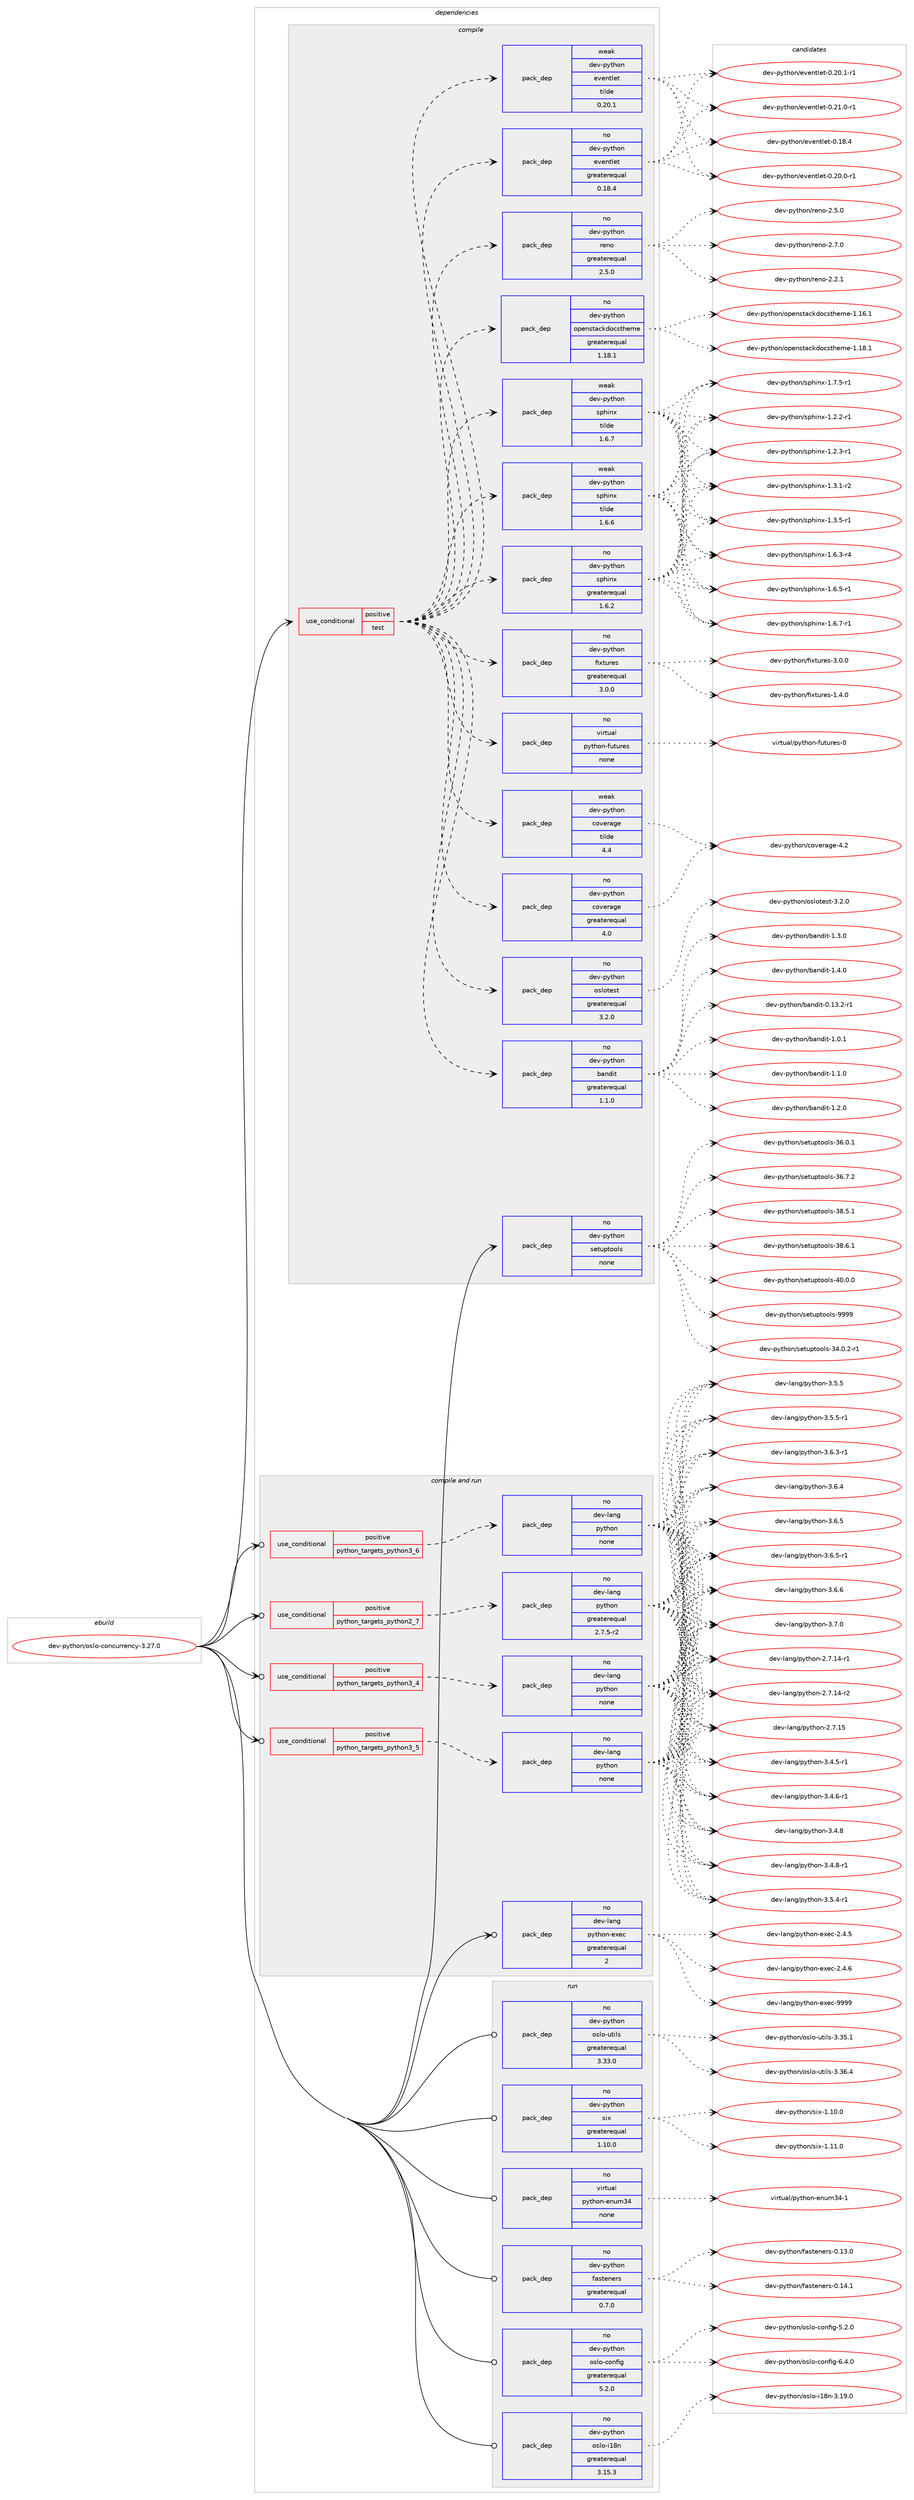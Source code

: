 digraph prolog {

# *************
# Graph options
# *************

newrank=true;
concentrate=true;
compound=true;
graph [rankdir=LR,fontname=Helvetica,fontsize=10,ranksep=1.5];#, ranksep=2.5, nodesep=0.2];
edge  [arrowhead=vee];
node  [fontname=Helvetica,fontsize=10];

# **********
# The ebuild
# **********

subgraph cluster_leftcol {
color=gray;
rank=same;
label=<<i>ebuild</i>>;
id [label="dev-python/oslo-concurrency-3.27.0", color=red, width=4, href="../dev-python/oslo-concurrency-3.27.0.svg"];
}

# ****************
# The dependencies
# ****************

subgraph cluster_midcol {
color=gray;
label=<<i>dependencies</i>>;
subgraph cluster_compile {
fillcolor="#eeeeee";
style=filled;
label=<<i>compile</i>>;
subgraph cond1796 {
dependency6238 [label=<<TABLE BORDER="0" CELLBORDER="1" CELLSPACING="0" CELLPADDING="4"><TR><TD ROWSPAN="3" CELLPADDING="10">use_conditional</TD></TR><TR><TD>positive</TD></TR><TR><TD>test</TD></TR></TABLE>>, shape=none, color=red];
subgraph pack4311 {
dependency6239 [label=<<TABLE BORDER="0" CELLBORDER="1" CELLSPACING="0" CELLPADDING="4" WIDTH="220"><TR><TD ROWSPAN="6" CELLPADDING="30">pack_dep</TD></TR><TR><TD WIDTH="110">no</TD></TR><TR><TD>dev-python</TD></TR><TR><TD>oslotest</TD></TR><TR><TD>greaterequal</TD></TR><TR><TD>3.2.0</TD></TR></TABLE>>, shape=none, color=blue];
}
dependency6238:e -> dependency6239:w [weight=20,style="dashed",arrowhead="vee"];
subgraph pack4312 {
dependency6240 [label=<<TABLE BORDER="0" CELLBORDER="1" CELLSPACING="0" CELLPADDING="4" WIDTH="220"><TR><TD ROWSPAN="6" CELLPADDING="30">pack_dep</TD></TR><TR><TD WIDTH="110">no</TD></TR><TR><TD>dev-python</TD></TR><TR><TD>coverage</TD></TR><TR><TD>greaterequal</TD></TR><TR><TD>4.0</TD></TR></TABLE>>, shape=none, color=blue];
}
dependency6238:e -> dependency6240:w [weight=20,style="dashed",arrowhead="vee"];
subgraph pack4313 {
dependency6241 [label=<<TABLE BORDER="0" CELLBORDER="1" CELLSPACING="0" CELLPADDING="4" WIDTH="220"><TR><TD ROWSPAN="6" CELLPADDING="30">pack_dep</TD></TR><TR><TD WIDTH="110">weak</TD></TR><TR><TD>dev-python</TD></TR><TR><TD>coverage</TD></TR><TR><TD>tilde</TD></TR><TR><TD>4.4</TD></TR></TABLE>>, shape=none, color=blue];
}
dependency6238:e -> dependency6241:w [weight=20,style="dashed",arrowhead="vee"];
subgraph pack4314 {
dependency6242 [label=<<TABLE BORDER="0" CELLBORDER="1" CELLSPACING="0" CELLPADDING="4" WIDTH="220"><TR><TD ROWSPAN="6" CELLPADDING="30">pack_dep</TD></TR><TR><TD WIDTH="110">no</TD></TR><TR><TD>virtual</TD></TR><TR><TD>python-futures</TD></TR><TR><TD>none</TD></TR><TR><TD></TD></TR></TABLE>>, shape=none, color=blue];
}
dependency6238:e -> dependency6242:w [weight=20,style="dashed",arrowhead="vee"];
subgraph pack4315 {
dependency6243 [label=<<TABLE BORDER="0" CELLBORDER="1" CELLSPACING="0" CELLPADDING="4" WIDTH="220"><TR><TD ROWSPAN="6" CELLPADDING="30">pack_dep</TD></TR><TR><TD WIDTH="110">no</TD></TR><TR><TD>dev-python</TD></TR><TR><TD>fixtures</TD></TR><TR><TD>greaterequal</TD></TR><TR><TD>3.0.0</TD></TR></TABLE>>, shape=none, color=blue];
}
dependency6238:e -> dependency6243:w [weight=20,style="dashed",arrowhead="vee"];
subgraph pack4316 {
dependency6244 [label=<<TABLE BORDER="0" CELLBORDER="1" CELLSPACING="0" CELLPADDING="4" WIDTH="220"><TR><TD ROWSPAN="6" CELLPADDING="30">pack_dep</TD></TR><TR><TD WIDTH="110">no</TD></TR><TR><TD>dev-python</TD></TR><TR><TD>sphinx</TD></TR><TR><TD>greaterequal</TD></TR><TR><TD>1.6.2</TD></TR></TABLE>>, shape=none, color=blue];
}
dependency6238:e -> dependency6244:w [weight=20,style="dashed",arrowhead="vee"];
subgraph pack4317 {
dependency6245 [label=<<TABLE BORDER="0" CELLBORDER="1" CELLSPACING="0" CELLPADDING="4" WIDTH="220"><TR><TD ROWSPAN="6" CELLPADDING="30">pack_dep</TD></TR><TR><TD WIDTH="110">weak</TD></TR><TR><TD>dev-python</TD></TR><TR><TD>sphinx</TD></TR><TR><TD>tilde</TD></TR><TR><TD>1.6.6</TD></TR></TABLE>>, shape=none, color=blue];
}
dependency6238:e -> dependency6245:w [weight=20,style="dashed",arrowhead="vee"];
subgraph pack4318 {
dependency6246 [label=<<TABLE BORDER="0" CELLBORDER="1" CELLSPACING="0" CELLPADDING="4" WIDTH="220"><TR><TD ROWSPAN="6" CELLPADDING="30">pack_dep</TD></TR><TR><TD WIDTH="110">weak</TD></TR><TR><TD>dev-python</TD></TR><TR><TD>sphinx</TD></TR><TR><TD>tilde</TD></TR><TR><TD>1.6.7</TD></TR></TABLE>>, shape=none, color=blue];
}
dependency6238:e -> dependency6246:w [weight=20,style="dashed",arrowhead="vee"];
subgraph pack4319 {
dependency6247 [label=<<TABLE BORDER="0" CELLBORDER="1" CELLSPACING="0" CELLPADDING="4" WIDTH="220"><TR><TD ROWSPAN="6" CELLPADDING="30">pack_dep</TD></TR><TR><TD WIDTH="110">no</TD></TR><TR><TD>dev-python</TD></TR><TR><TD>openstackdocstheme</TD></TR><TR><TD>greaterequal</TD></TR><TR><TD>1.18.1</TD></TR></TABLE>>, shape=none, color=blue];
}
dependency6238:e -> dependency6247:w [weight=20,style="dashed",arrowhead="vee"];
subgraph pack4320 {
dependency6248 [label=<<TABLE BORDER="0" CELLBORDER="1" CELLSPACING="0" CELLPADDING="4" WIDTH="220"><TR><TD ROWSPAN="6" CELLPADDING="30">pack_dep</TD></TR><TR><TD WIDTH="110">no</TD></TR><TR><TD>dev-python</TD></TR><TR><TD>reno</TD></TR><TR><TD>greaterequal</TD></TR><TR><TD>2.5.0</TD></TR></TABLE>>, shape=none, color=blue];
}
dependency6238:e -> dependency6248:w [weight=20,style="dashed",arrowhead="vee"];
subgraph pack4321 {
dependency6249 [label=<<TABLE BORDER="0" CELLBORDER="1" CELLSPACING="0" CELLPADDING="4" WIDTH="220"><TR><TD ROWSPAN="6" CELLPADDING="30">pack_dep</TD></TR><TR><TD WIDTH="110">no</TD></TR><TR><TD>dev-python</TD></TR><TR><TD>eventlet</TD></TR><TR><TD>greaterequal</TD></TR><TR><TD>0.18.4</TD></TR></TABLE>>, shape=none, color=blue];
}
dependency6238:e -> dependency6249:w [weight=20,style="dashed",arrowhead="vee"];
subgraph pack4322 {
dependency6250 [label=<<TABLE BORDER="0" CELLBORDER="1" CELLSPACING="0" CELLPADDING="4" WIDTH="220"><TR><TD ROWSPAN="6" CELLPADDING="30">pack_dep</TD></TR><TR><TD WIDTH="110">weak</TD></TR><TR><TD>dev-python</TD></TR><TR><TD>eventlet</TD></TR><TR><TD>tilde</TD></TR><TR><TD>0.20.1</TD></TR></TABLE>>, shape=none, color=blue];
}
dependency6238:e -> dependency6250:w [weight=20,style="dashed",arrowhead="vee"];
subgraph pack4323 {
dependency6251 [label=<<TABLE BORDER="0" CELLBORDER="1" CELLSPACING="0" CELLPADDING="4" WIDTH="220"><TR><TD ROWSPAN="6" CELLPADDING="30">pack_dep</TD></TR><TR><TD WIDTH="110">no</TD></TR><TR><TD>dev-python</TD></TR><TR><TD>bandit</TD></TR><TR><TD>greaterequal</TD></TR><TR><TD>1.1.0</TD></TR></TABLE>>, shape=none, color=blue];
}
dependency6238:e -> dependency6251:w [weight=20,style="dashed",arrowhead="vee"];
}
id:e -> dependency6238:w [weight=20,style="solid",arrowhead="vee"];
subgraph pack4324 {
dependency6252 [label=<<TABLE BORDER="0" CELLBORDER="1" CELLSPACING="0" CELLPADDING="4" WIDTH="220"><TR><TD ROWSPAN="6" CELLPADDING="30">pack_dep</TD></TR><TR><TD WIDTH="110">no</TD></TR><TR><TD>dev-python</TD></TR><TR><TD>setuptools</TD></TR><TR><TD>none</TD></TR><TR><TD></TD></TR></TABLE>>, shape=none, color=blue];
}
id:e -> dependency6252:w [weight=20,style="solid",arrowhead="vee"];
}
subgraph cluster_compileandrun {
fillcolor="#eeeeee";
style=filled;
label=<<i>compile and run</i>>;
subgraph cond1797 {
dependency6253 [label=<<TABLE BORDER="0" CELLBORDER="1" CELLSPACING="0" CELLPADDING="4"><TR><TD ROWSPAN="3" CELLPADDING="10">use_conditional</TD></TR><TR><TD>positive</TD></TR><TR><TD>python_targets_python2_7</TD></TR></TABLE>>, shape=none, color=red];
subgraph pack4325 {
dependency6254 [label=<<TABLE BORDER="0" CELLBORDER="1" CELLSPACING="0" CELLPADDING="4" WIDTH="220"><TR><TD ROWSPAN="6" CELLPADDING="30">pack_dep</TD></TR><TR><TD WIDTH="110">no</TD></TR><TR><TD>dev-lang</TD></TR><TR><TD>python</TD></TR><TR><TD>greaterequal</TD></TR><TR><TD>2.7.5-r2</TD></TR></TABLE>>, shape=none, color=blue];
}
dependency6253:e -> dependency6254:w [weight=20,style="dashed",arrowhead="vee"];
}
id:e -> dependency6253:w [weight=20,style="solid",arrowhead="odotvee"];
subgraph cond1798 {
dependency6255 [label=<<TABLE BORDER="0" CELLBORDER="1" CELLSPACING="0" CELLPADDING="4"><TR><TD ROWSPAN="3" CELLPADDING="10">use_conditional</TD></TR><TR><TD>positive</TD></TR><TR><TD>python_targets_python3_4</TD></TR></TABLE>>, shape=none, color=red];
subgraph pack4326 {
dependency6256 [label=<<TABLE BORDER="0" CELLBORDER="1" CELLSPACING="0" CELLPADDING="4" WIDTH="220"><TR><TD ROWSPAN="6" CELLPADDING="30">pack_dep</TD></TR><TR><TD WIDTH="110">no</TD></TR><TR><TD>dev-lang</TD></TR><TR><TD>python</TD></TR><TR><TD>none</TD></TR><TR><TD></TD></TR></TABLE>>, shape=none, color=blue];
}
dependency6255:e -> dependency6256:w [weight=20,style="dashed",arrowhead="vee"];
}
id:e -> dependency6255:w [weight=20,style="solid",arrowhead="odotvee"];
subgraph cond1799 {
dependency6257 [label=<<TABLE BORDER="0" CELLBORDER="1" CELLSPACING="0" CELLPADDING="4"><TR><TD ROWSPAN="3" CELLPADDING="10">use_conditional</TD></TR><TR><TD>positive</TD></TR><TR><TD>python_targets_python3_5</TD></TR></TABLE>>, shape=none, color=red];
subgraph pack4327 {
dependency6258 [label=<<TABLE BORDER="0" CELLBORDER="1" CELLSPACING="0" CELLPADDING="4" WIDTH="220"><TR><TD ROWSPAN="6" CELLPADDING="30">pack_dep</TD></TR><TR><TD WIDTH="110">no</TD></TR><TR><TD>dev-lang</TD></TR><TR><TD>python</TD></TR><TR><TD>none</TD></TR><TR><TD></TD></TR></TABLE>>, shape=none, color=blue];
}
dependency6257:e -> dependency6258:w [weight=20,style="dashed",arrowhead="vee"];
}
id:e -> dependency6257:w [weight=20,style="solid",arrowhead="odotvee"];
subgraph cond1800 {
dependency6259 [label=<<TABLE BORDER="0" CELLBORDER="1" CELLSPACING="0" CELLPADDING="4"><TR><TD ROWSPAN="3" CELLPADDING="10">use_conditional</TD></TR><TR><TD>positive</TD></TR><TR><TD>python_targets_python3_6</TD></TR></TABLE>>, shape=none, color=red];
subgraph pack4328 {
dependency6260 [label=<<TABLE BORDER="0" CELLBORDER="1" CELLSPACING="0" CELLPADDING="4" WIDTH="220"><TR><TD ROWSPAN="6" CELLPADDING="30">pack_dep</TD></TR><TR><TD WIDTH="110">no</TD></TR><TR><TD>dev-lang</TD></TR><TR><TD>python</TD></TR><TR><TD>none</TD></TR><TR><TD></TD></TR></TABLE>>, shape=none, color=blue];
}
dependency6259:e -> dependency6260:w [weight=20,style="dashed",arrowhead="vee"];
}
id:e -> dependency6259:w [weight=20,style="solid",arrowhead="odotvee"];
subgraph pack4329 {
dependency6261 [label=<<TABLE BORDER="0" CELLBORDER="1" CELLSPACING="0" CELLPADDING="4" WIDTH="220"><TR><TD ROWSPAN="6" CELLPADDING="30">pack_dep</TD></TR><TR><TD WIDTH="110">no</TD></TR><TR><TD>dev-lang</TD></TR><TR><TD>python-exec</TD></TR><TR><TD>greaterequal</TD></TR><TR><TD>2</TD></TR></TABLE>>, shape=none, color=blue];
}
id:e -> dependency6261:w [weight=20,style="solid",arrowhead="odotvee"];
}
subgraph cluster_run {
fillcolor="#eeeeee";
style=filled;
label=<<i>run</i>>;
subgraph pack4330 {
dependency6262 [label=<<TABLE BORDER="0" CELLBORDER="1" CELLSPACING="0" CELLPADDING="4" WIDTH="220"><TR><TD ROWSPAN="6" CELLPADDING="30">pack_dep</TD></TR><TR><TD WIDTH="110">no</TD></TR><TR><TD>dev-python</TD></TR><TR><TD>fasteners</TD></TR><TR><TD>greaterequal</TD></TR><TR><TD>0.7.0</TD></TR></TABLE>>, shape=none, color=blue];
}
id:e -> dependency6262:w [weight=20,style="solid",arrowhead="odot"];
subgraph pack4331 {
dependency6263 [label=<<TABLE BORDER="0" CELLBORDER="1" CELLSPACING="0" CELLPADDING="4" WIDTH="220"><TR><TD ROWSPAN="6" CELLPADDING="30">pack_dep</TD></TR><TR><TD WIDTH="110">no</TD></TR><TR><TD>dev-python</TD></TR><TR><TD>oslo-config</TD></TR><TR><TD>greaterequal</TD></TR><TR><TD>5.2.0</TD></TR></TABLE>>, shape=none, color=blue];
}
id:e -> dependency6263:w [weight=20,style="solid",arrowhead="odot"];
subgraph pack4332 {
dependency6264 [label=<<TABLE BORDER="0" CELLBORDER="1" CELLSPACING="0" CELLPADDING="4" WIDTH="220"><TR><TD ROWSPAN="6" CELLPADDING="30">pack_dep</TD></TR><TR><TD WIDTH="110">no</TD></TR><TR><TD>dev-python</TD></TR><TR><TD>oslo-i18n</TD></TR><TR><TD>greaterequal</TD></TR><TR><TD>3.15.3</TD></TR></TABLE>>, shape=none, color=blue];
}
id:e -> dependency6264:w [weight=20,style="solid",arrowhead="odot"];
subgraph pack4333 {
dependency6265 [label=<<TABLE BORDER="0" CELLBORDER="1" CELLSPACING="0" CELLPADDING="4" WIDTH="220"><TR><TD ROWSPAN="6" CELLPADDING="30">pack_dep</TD></TR><TR><TD WIDTH="110">no</TD></TR><TR><TD>dev-python</TD></TR><TR><TD>oslo-utils</TD></TR><TR><TD>greaterequal</TD></TR><TR><TD>3.33.0</TD></TR></TABLE>>, shape=none, color=blue];
}
id:e -> dependency6265:w [weight=20,style="solid",arrowhead="odot"];
subgraph pack4334 {
dependency6266 [label=<<TABLE BORDER="0" CELLBORDER="1" CELLSPACING="0" CELLPADDING="4" WIDTH="220"><TR><TD ROWSPAN="6" CELLPADDING="30">pack_dep</TD></TR><TR><TD WIDTH="110">no</TD></TR><TR><TD>dev-python</TD></TR><TR><TD>six</TD></TR><TR><TD>greaterequal</TD></TR><TR><TD>1.10.0</TD></TR></TABLE>>, shape=none, color=blue];
}
id:e -> dependency6266:w [weight=20,style="solid",arrowhead="odot"];
subgraph pack4335 {
dependency6267 [label=<<TABLE BORDER="0" CELLBORDER="1" CELLSPACING="0" CELLPADDING="4" WIDTH="220"><TR><TD ROWSPAN="6" CELLPADDING="30">pack_dep</TD></TR><TR><TD WIDTH="110">no</TD></TR><TR><TD>virtual</TD></TR><TR><TD>python-enum34</TD></TR><TR><TD>none</TD></TR><TR><TD></TD></TR></TABLE>>, shape=none, color=blue];
}
id:e -> dependency6267:w [weight=20,style="solid",arrowhead="odot"];
}
}

# **************
# The candidates
# **************

subgraph cluster_choices {
rank=same;
color=gray;
label=<<i>candidates</i>>;

subgraph choice4311 {
color=black;
nodesep=1;
choice1001011184511212111610411111047111115108111116101115116455146504648 [label="dev-python/oslotest-3.2.0", color=red, width=4,href="../dev-python/oslotest-3.2.0.svg"];
dependency6239:e -> choice1001011184511212111610411111047111115108111116101115116455146504648:w [style=dotted,weight="100"];
}
subgraph choice4312 {
color=black;
nodesep=1;
choice1001011184511212111610411111047991111181011149710310145524650 [label="dev-python/coverage-4.2", color=red, width=4,href="../dev-python/coverage-4.2.svg"];
dependency6240:e -> choice1001011184511212111610411111047991111181011149710310145524650:w [style=dotted,weight="100"];
}
subgraph choice4313 {
color=black;
nodesep=1;
choice1001011184511212111610411111047991111181011149710310145524650 [label="dev-python/coverage-4.2", color=red, width=4,href="../dev-python/coverage-4.2.svg"];
dependency6241:e -> choice1001011184511212111610411111047991111181011149710310145524650:w [style=dotted,weight="100"];
}
subgraph choice4314 {
color=black;
nodesep=1;
choice1181051141161179710847112121116104111110451021171161171141011154548 [label="virtual/python-futures-0", color=red, width=4,href="../virtual/python-futures-0.svg"];
dependency6242:e -> choice1181051141161179710847112121116104111110451021171161171141011154548:w [style=dotted,weight="100"];
}
subgraph choice4315 {
color=black;
nodesep=1;
choice1001011184511212111610411111047102105120116117114101115454946524648 [label="dev-python/fixtures-1.4.0", color=red, width=4,href="../dev-python/fixtures-1.4.0.svg"];
choice1001011184511212111610411111047102105120116117114101115455146484648 [label="dev-python/fixtures-3.0.0", color=red, width=4,href="../dev-python/fixtures-3.0.0.svg"];
dependency6243:e -> choice1001011184511212111610411111047102105120116117114101115454946524648:w [style=dotted,weight="100"];
dependency6243:e -> choice1001011184511212111610411111047102105120116117114101115455146484648:w [style=dotted,weight="100"];
}
subgraph choice4316 {
color=black;
nodesep=1;
choice10010111845112121116104111110471151121041051101204549465046504511449 [label="dev-python/sphinx-1.2.2-r1", color=red, width=4,href="../dev-python/sphinx-1.2.2-r1.svg"];
choice10010111845112121116104111110471151121041051101204549465046514511449 [label="dev-python/sphinx-1.2.3-r1", color=red, width=4,href="../dev-python/sphinx-1.2.3-r1.svg"];
choice10010111845112121116104111110471151121041051101204549465146494511450 [label="dev-python/sphinx-1.3.1-r2", color=red, width=4,href="../dev-python/sphinx-1.3.1-r2.svg"];
choice10010111845112121116104111110471151121041051101204549465146534511449 [label="dev-python/sphinx-1.3.5-r1", color=red, width=4,href="../dev-python/sphinx-1.3.5-r1.svg"];
choice10010111845112121116104111110471151121041051101204549465446514511452 [label="dev-python/sphinx-1.6.3-r4", color=red, width=4,href="../dev-python/sphinx-1.6.3-r4.svg"];
choice10010111845112121116104111110471151121041051101204549465446534511449 [label="dev-python/sphinx-1.6.5-r1", color=red, width=4,href="../dev-python/sphinx-1.6.5-r1.svg"];
choice10010111845112121116104111110471151121041051101204549465446554511449 [label="dev-python/sphinx-1.6.7-r1", color=red, width=4,href="../dev-python/sphinx-1.6.7-r1.svg"];
choice10010111845112121116104111110471151121041051101204549465546534511449 [label="dev-python/sphinx-1.7.5-r1", color=red, width=4,href="../dev-python/sphinx-1.7.5-r1.svg"];
dependency6244:e -> choice10010111845112121116104111110471151121041051101204549465046504511449:w [style=dotted,weight="100"];
dependency6244:e -> choice10010111845112121116104111110471151121041051101204549465046514511449:w [style=dotted,weight="100"];
dependency6244:e -> choice10010111845112121116104111110471151121041051101204549465146494511450:w [style=dotted,weight="100"];
dependency6244:e -> choice10010111845112121116104111110471151121041051101204549465146534511449:w [style=dotted,weight="100"];
dependency6244:e -> choice10010111845112121116104111110471151121041051101204549465446514511452:w [style=dotted,weight="100"];
dependency6244:e -> choice10010111845112121116104111110471151121041051101204549465446534511449:w [style=dotted,weight="100"];
dependency6244:e -> choice10010111845112121116104111110471151121041051101204549465446554511449:w [style=dotted,weight="100"];
dependency6244:e -> choice10010111845112121116104111110471151121041051101204549465546534511449:w [style=dotted,weight="100"];
}
subgraph choice4317 {
color=black;
nodesep=1;
choice10010111845112121116104111110471151121041051101204549465046504511449 [label="dev-python/sphinx-1.2.2-r1", color=red, width=4,href="../dev-python/sphinx-1.2.2-r1.svg"];
choice10010111845112121116104111110471151121041051101204549465046514511449 [label="dev-python/sphinx-1.2.3-r1", color=red, width=4,href="../dev-python/sphinx-1.2.3-r1.svg"];
choice10010111845112121116104111110471151121041051101204549465146494511450 [label="dev-python/sphinx-1.3.1-r2", color=red, width=4,href="../dev-python/sphinx-1.3.1-r2.svg"];
choice10010111845112121116104111110471151121041051101204549465146534511449 [label="dev-python/sphinx-1.3.5-r1", color=red, width=4,href="../dev-python/sphinx-1.3.5-r1.svg"];
choice10010111845112121116104111110471151121041051101204549465446514511452 [label="dev-python/sphinx-1.6.3-r4", color=red, width=4,href="../dev-python/sphinx-1.6.3-r4.svg"];
choice10010111845112121116104111110471151121041051101204549465446534511449 [label="dev-python/sphinx-1.6.5-r1", color=red, width=4,href="../dev-python/sphinx-1.6.5-r1.svg"];
choice10010111845112121116104111110471151121041051101204549465446554511449 [label="dev-python/sphinx-1.6.7-r1", color=red, width=4,href="../dev-python/sphinx-1.6.7-r1.svg"];
choice10010111845112121116104111110471151121041051101204549465546534511449 [label="dev-python/sphinx-1.7.5-r1", color=red, width=4,href="../dev-python/sphinx-1.7.5-r1.svg"];
dependency6245:e -> choice10010111845112121116104111110471151121041051101204549465046504511449:w [style=dotted,weight="100"];
dependency6245:e -> choice10010111845112121116104111110471151121041051101204549465046514511449:w [style=dotted,weight="100"];
dependency6245:e -> choice10010111845112121116104111110471151121041051101204549465146494511450:w [style=dotted,weight="100"];
dependency6245:e -> choice10010111845112121116104111110471151121041051101204549465146534511449:w [style=dotted,weight="100"];
dependency6245:e -> choice10010111845112121116104111110471151121041051101204549465446514511452:w [style=dotted,weight="100"];
dependency6245:e -> choice10010111845112121116104111110471151121041051101204549465446534511449:w [style=dotted,weight="100"];
dependency6245:e -> choice10010111845112121116104111110471151121041051101204549465446554511449:w [style=dotted,weight="100"];
dependency6245:e -> choice10010111845112121116104111110471151121041051101204549465546534511449:w [style=dotted,weight="100"];
}
subgraph choice4318 {
color=black;
nodesep=1;
choice10010111845112121116104111110471151121041051101204549465046504511449 [label="dev-python/sphinx-1.2.2-r1", color=red, width=4,href="../dev-python/sphinx-1.2.2-r1.svg"];
choice10010111845112121116104111110471151121041051101204549465046514511449 [label="dev-python/sphinx-1.2.3-r1", color=red, width=4,href="../dev-python/sphinx-1.2.3-r1.svg"];
choice10010111845112121116104111110471151121041051101204549465146494511450 [label="dev-python/sphinx-1.3.1-r2", color=red, width=4,href="../dev-python/sphinx-1.3.1-r2.svg"];
choice10010111845112121116104111110471151121041051101204549465146534511449 [label="dev-python/sphinx-1.3.5-r1", color=red, width=4,href="../dev-python/sphinx-1.3.5-r1.svg"];
choice10010111845112121116104111110471151121041051101204549465446514511452 [label="dev-python/sphinx-1.6.3-r4", color=red, width=4,href="../dev-python/sphinx-1.6.3-r4.svg"];
choice10010111845112121116104111110471151121041051101204549465446534511449 [label="dev-python/sphinx-1.6.5-r1", color=red, width=4,href="../dev-python/sphinx-1.6.5-r1.svg"];
choice10010111845112121116104111110471151121041051101204549465446554511449 [label="dev-python/sphinx-1.6.7-r1", color=red, width=4,href="../dev-python/sphinx-1.6.7-r1.svg"];
choice10010111845112121116104111110471151121041051101204549465546534511449 [label="dev-python/sphinx-1.7.5-r1", color=red, width=4,href="../dev-python/sphinx-1.7.5-r1.svg"];
dependency6246:e -> choice10010111845112121116104111110471151121041051101204549465046504511449:w [style=dotted,weight="100"];
dependency6246:e -> choice10010111845112121116104111110471151121041051101204549465046514511449:w [style=dotted,weight="100"];
dependency6246:e -> choice10010111845112121116104111110471151121041051101204549465146494511450:w [style=dotted,weight="100"];
dependency6246:e -> choice10010111845112121116104111110471151121041051101204549465146534511449:w [style=dotted,weight="100"];
dependency6246:e -> choice10010111845112121116104111110471151121041051101204549465446514511452:w [style=dotted,weight="100"];
dependency6246:e -> choice10010111845112121116104111110471151121041051101204549465446534511449:w [style=dotted,weight="100"];
dependency6246:e -> choice10010111845112121116104111110471151121041051101204549465446554511449:w [style=dotted,weight="100"];
dependency6246:e -> choice10010111845112121116104111110471151121041051101204549465546534511449:w [style=dotted,weight="100"];
}
subgraph choice4319 {
color=black;
nodesep=1;
choice100101118451121211161041111104711111210111011511697991071001119911511610410110910145494649544649 [label="dev-python/openstackdocstheme-1.16.1", color=red, width=4,href="../dev-python/openstackdocstheme-1.16.1.svg"];
choice100101118451121211161041111104711111210111011511697991071001119911511610410110910145494649564649 [label="dev-python/openstackdocstheme-1.18.1", color=red, width=4,href="../dev-python/openstackdocstheme-1.18.1.svg"];
dependency6247:e -> choice100101118451121211161041111104711111210111011511697991071001119911511610410110910145494649544649:w [style=dotted,weight="100"];
dependency6247:e -> choice100101118451121211161041111104711111210111011511697991071001119911511610410110910145494649564649:w [style=dotted,weight="100"];
}
subgraph choice4320 {
color=black;
nodesep=1;
choice1001011184511212111610411111047114101110111455046504649 [label="dev-python/reno-2.2.1", color=red, width=4,href="../dev-python/reno-2.2.1.svg"];
choice1001011184511212111610411111047114101110111455046534648 [label="dev-python/reno-2.5.0", color=red, width=4,href="../dev-python/reno-2.5.0.svg"];
choice1001011184511212111610411111047114101110111455046554648 [label="dev-python/reno-2.7.0", color=red, width=4,href="../dev-python/reno-2.7.0.svg"];
dependency6248:e -> choice1001011184511212111610411111047114101110111455046504649:w [style=dotted,weight="100"];
dependency6248:e -> choice1001011184511212111610411111047114101110111455046534648:w [style=dotted,weight="100"];
dependency6248:e -> choice1001011184511212111610411111047114101110111455046554648:w [style=dotted,weight="100"];
}
subgraph choice4321 {
color=black;
nodesep=1;
choice100101118451121211161041111104710111810111011610810111645484649564652 [label="dev-python/eventlet-0.18.4", color=red, width=4,href="../dev-python/eventlet-0.18.4.svg"];
choice1001011184511212111610411111047101118101110116108101116454846504846484511449 [label="dev-python/eventlet-0.20.0-r1", color=red, width=4,href="../dev-python/eventlet-0.20.0-r1.svg"];
choice1001011184511212111610411111047101118101110116108101116454846504846494511449 [label="dev-python/eventlet-0.20.1-r1", color=red, width=4,href="../dev-python/eventlet-0.20.1-r1.svg"];
choice1001011184511212111610411111047101118101110116108101116454846504946484511449 [label="dev-python/eventlet-0.21.0-r1", color=red, width=4,href="../dev-python/eventlet-0.21.0-r1.svg"];
dependency6249:e -> choice100101118451121211161041111104710111810111011610810111645484649564652:w [style=dotted,weight="100"];
dependency6249:e -> choice1001011184511212111610411111047101118101110116108101116454846504846484511449:w [style=dotted,weight="100"];
dependency6249:e -> choice1001011184511212111610411111047101118101110116108101116454846504846494511449:w [style=dotted,weight="100"];
dependency6249:e -> choice1001011184511212111610411111047101118101110116108101116454846504946484511449:w [style=dotted,weight="100"];
}
subgraph choice4322 {
color=black;
nodesep=1;
choice100101118451121211161041111104710111810111011610810111645484649564652 [label="dev-python/eventlet-0.18.4", color=red, width=4,href="../dev-python/eventlet-0.18.4.svg"];
choice1001011184511212111610411111047101118101110116108101116454846504846484511449 [label="dev-python/eventlet-0.20.0-r1", color=red, width=4,href="../dev-python/eventlet-0.20.0-r1.svg"];
choice1001011184511212111610411111047101118101110116108101116454846504846494511449 [label="dev-python/eventlet-0.20.1-r1", color=red, width=4,href="../dev-python/eventlet-0.20.1-r1.svg"];
choice1001011184511212111610411111047101118101110116108101116454846504946484511449 [label="dev-python/eventlet-0.21.0-r1", color=red, width=4,href="../dev-python/eventlet-0.21.0-r1.svg"];
dependency6250:e -> choice100101118451121211161041111104710111810111011610810111645484649564652:w [style=dotted,weight="100"];
dependency6250:e -> choice1001011184511212111610411111047101118101110116108101116454846504846484511449:w [style=dotted,weight="100"];
dependency6250:e -> choice1001011184511212111610411111047101118101110116108101116454846504846494511449:w [style=dotted,weight="100"];
dependency6250:e -> choice1001011184511212111610411111047101118101110116108101116454846504946484511449:w [style=dotted,weight="100"];
}
subgraph choice4323 {
color=black;
nodesep=1;
choice10010111845112121116104111110479897110100105116454846495146504511449 [label="dev-python/bandit-0.13.2-r1", color=red, width=4,href="../dev-python/bandit-0.13.2-r1.svg"];
choice10010111845112121116104111110479897110100105116454946484649 [label="dev-python/bandit-1.0.1", color=red, width=4,href="../dev-python/bandit-1.0.1.svg"];
choice10010111845112121116104111110479897110100105116454946494648 [label="dev-python/bandit-1.1.0", color=red, width=4,href="../dev-python/bandit-1.1.0.svg"];
choice10010111845112121116104111110479897110100105116454946504648 [label="dev-python/bandit-1.2.0", color=red, width=4,href="../dev-python/bandit-1.2.0.svg"];
choice10010111845112121116104111110479897110100105116454946514648 [label="dev-python/bandit-1.3.0", color=red, width=4,href="../dev-python/bandit-1.3.0.svg"];
choice10010111845112121116104111110479897110100105116454946524648 [label="dev-python/bandit-1.4.0", color=red, width=4,href="../dev-python/bandit-1.4.0.svg"];
dependency6251:e -> choice10010111845112121116104111110479897110100105116454846495146504511449:w [style=dotted,weight="100"];
dependency6251:e -> choice10010111845112121116104111110479897110100105116454946484649:w [style=dotted,weight="100"];
dependency6251:e -> choice10010111845112121116104111110479897110100105116454946494648:w [style=dotted,weight="100"];
dependency6251:e -> choice10010111845112121116104111110479897110100105116454946504648:w [style=dotted,weight="100"];
dependency6251:e -> choice10010111845112121116104111110479897110100105116454946514648:w [style=dotted,weight="100"];
dependency6251:e -> choice10010111845112121116104111110479897110100105116454946524648:w [style=dotted,weight="100"];
}
subgraph choice4324 {
color=black;
nodesep=1;
choice1001011184511212111610411111047115101116117112116111111108115455152464846504511449 [label="dev-python/setuptools-34.0.2-r1", color=red, width=4,href="../dev-python/setuptools-34.0.2-r1.svg"];
choice100101118451121211161041111104711510111611711211611111110811545515446484649 [label="dev-python/setuptools-36.0.1", color=red, width=4,href="../dev-python/setuptools-36.0.1.svg"];
choice100101118451121211161041111104711510111611711211611111110811545515446554650 [label="dev-python/setuptools-36.7.2", color=red, width=4,href="../dev-python/setuptools-36.7.2.svg"];
choice100101118451121211161041111104711510111611711211611111110811545515646534649 [label="dev-python/setuptools-38.5.1", color=red, width=4,href="../dev-python/setuptools-38.5.1.svg"];
choice100101118451121211161041111104711510111611711211611111110811545515646544649 [label="dev-python/setuptools-38.6.1", color=red, width=4,href="../dev-python/setuptools-38.6.1.svg"];
choice100101118451121211161041111104711510111611711211611111110811545524846484648 [label="dev-python/setuptools-40.0.0", color=red, width=4,href="../dev-python/setuptools-40.0.0.svg"];
choice10010111845112121116104111110471151011161171121161111111081154557575757 [label="dev-python/setuptools-9999", color=red, width=4,href="../dev-python/setuptools-9999.svg"];
dependency6252:e -> choice1001011184511212111610411111047115101116117112116111111108115455152464846504511449:w [style=dotted,weight="100"];
dependency6252:e -> choice100101118451121211161041111104711510111611711211611111110811545515446484649:w [style=dotted,weight="100"];
dependency6252:e -> choice100101118451121211161041111104711510111611711211611111110811545515446554650:w [style=dotted,weight="100"];
dependency6252:e -> choice100101118451121211161041111104711510111611711211611111110811545515646534649:w [style=dotted,weight="100"];
dependency6252:e -> choice100101118451121211161041111104711510111611711211611111110811545515646544649:w [style=dotted,weight="100"];
dependency6252:e -> choice100101118451121211161041111104711510111611711211611111110811545524846484648:w [style=dotted,weight="100"];
dependency6252:e -> choice10010111845112121116104111110471151011161171121161111111081154557575757:w [style=dotted,weight="100"];
}
subgraph choice4325 {
color=black;
nodesep=1;
choice100101118451089711010347112121116104111110455046554649524511449 [label="dev-lang/python-2.7.14-r1", color=red, width=4,href="../dev-lang/python-2.7.14-r1.svg"];
choice100101118451089711010347112121116104111110455046554649524511450 [label="dev-lang/python-2.7.14-r2", color=red, width=4,href="../dev-lang/python-2.7.14-r2.svg"];
choice10010111845108971101034711212111610411111045504655464953 [label="dev-lang/python-2.7.15", color=red, width=4,href="../dev-lang/python-2.7.15.svg"];
choice1001011184510897110103471121211161041111104551465246534511449 [label="dev-lang/python-3.4.5-r1", color=red, width=4,href="../dev-lang/python-3.4.5-r1.svg"];
choice1001011184510897110103471121211161041111104551465246544511449 [label="dev-lang/python-3.4.6-r1", color=red, width=4,href="../dev-lang/python-3.4.6-r1.svg"];
choice100101118451089711010347112121116104111110455146524656 [label="dev-lang/python-3.4.8", color=red, width=4,href="../dev-lang/python-3.4.8.svg"];
choice1001011184510897110103471121211161041111104551465246564511449 [label="dev-lang/python-3.4.8-r1", color=red, width=4,href="../dev-lang/python-3.4.8-r1.svg"];
choice1001011184510897110103471121211161041111104551465346524511449 [label="dev-lang/python-3.5.4-r1", color=red, width=4,href="../dev-lang/python-3.5.4-r1.svg"];
choice100101118451089711010347112121116104111110455146534653 [label="dev-lang/python-3.5.5", color=red, width=4,href="../dev-lang/python-3.5.5.svg"];
choice1001011184510897110103471121211161041111104551465346534511449 [label="dev-lang/python-3.5.5-r1", color=red, width=4,href="../dev-lang/python-3.5.5-r1.svg"];
choice1001011184510897110103471121211161041111104551465446514511449 [label="dev-lang/python-3.6.3-r1", color=red, width=4,href="../dev-lang/python-3.6.3-r1.svg"];
choice100101118451089711010347112121116104111110455146544652 [label="dev-lang/python-3.6.4", color=red, width=4,href="../dev-lang/python-3.6.4.svg"];
choice100101118451089711010347112121116104111110455146544653 [label="dev-lang/python-3.6.5", color=red, width=4,href="../dev-lang/python-3.6.5.svg"];
choice1001011184510897110103471121211161041111104551465446534511449 [label="dev-lang/python-3.6.5-r1", color=red, width=4,href="../dev-lang/python-3.6.5-r1.svg"];
choice100101118451089711010347112121116104111110455146544654 [label="dev-lang/python-3.6.6", color=red, width=4,href="../dev-lang/python-3.6.6.svg"];
choice100101118451089711010347112121116104111110455146554648 [label="dev-lang/python-3.7.0", color=red, width=4,href="../dev-lang/python-3.7.0.svg"];
dependency6254:e -> choice100101118451089711010347112121116104111110455046554649524511449:w [style=dotted,weight="100"];
dependency6254:e -> choice100101118451089711010347112121116104111110455046554649524511450:w [style=dotted,weight="100"];
dependency6254:e -> choice10010111845108971101034711212111610411111045504655464953:w [style=dotted,weight="100"];
dependency6254:e -> choice1001011184510897110103471121211161041111104551465246534511449:w [style=dotted,weight="100"];
dependency6254:e -> choice1001011184510897110103471121211161041111104551465246544511449:w [style=dotted,weight="100"];
dependency6254:e -> choice100101118451089711010347112121116104111110455146524656:w [style=dotted,weight="100"];
dependency6254:e -> choice1001011184510897110103471121211161041111104551465246564511449:w [style=dotted,weight="100"];
dependency6254:e -> choice1001011184510897110103471121211161041111104551465346524511449:w [style=dotted,weight="100"];
dependency6254:e -> choice100101118451089711010347112121116104111110455146534653:w [style=dotted,weight="100"];
dependency6254:e -> choice1001011184510897110103471121211161041111104551465346534511449:w [style=dotted,weight="100"];
dependency6254:e -> choice1001011184510897110103471121211161041111104551465446514511449:w [style=dotted,weight="100"];
dependency6254:e -> choice100101118451089711010347112121116104111110455146544652:w [style=dotted,weight="100"];
dependency6254:e -> choice100101118451089711010347112121116104111110455146544653:w [style=dotted,weight="100"];
dependency6254:e -> choice1001011184510897110103471121211161041111104551465446534511449:w [style=dotted,weight="100"];
dependency6254:e -> choice100101118451089711010347112121116104111110455146544654:w [style=dotted,weight="100"];
dependency6254:e -> choice100101118451089711010347112121116104111110455146554648:w [style=dotted,weight="100"];
}
subgraph choice4326 {
color=black;
nodesep=1;
choice100101118451089711010347112121116104111110455046554649524511449 [label="dev-lang/python-2.7.14-r1", color=red, width=4,href="../dev-lang/python-2.7.14-r1.svg"];
choice100101118451089711010347112121116104111110455046554649524511450 [label="dev-lang/python-2.7.14-r2", color=red, width=4,href="../dev-lang/python-2.7.14-r2.svg"];
choice10010111845108971101034711212111610411111045504655464953 [label="dev-lang/python-2.7.15", color=red, width=4,href="../dev-lang/python-2.7.15.svg"];
choice1001011184510897110103471121211161041111104551465246534511449 [label="dev-lang/python-3.4.5-r1", color=red, width=4,href="../dev-lang/python-3.4.5-r1.svg"];
choice1001011184510897110103471121211161041111104551465246544511449 [label="dev-lang/python-3.4.6-r1", color=red, width=4,href="../dev-lang/python-3.4.6-r1.svg"];
choice100101118451089711010347112121116104111110455146524656 [label="dev-lang/python-3.4.8", color=red, width=4,href="../dev-lang/python-3.4.8.svg"];
choice1001011184510897110103471121211161041111104551465246564511449 [label="dev-lang/python-3.4.8-r1", color=red, width=4,href="../dev-lang/python-3.4.8-r1.svg"];
choice1001011184510897110103471121211161041111104551465346524511449 [label="dev-lang/python-3.5.4-r1", color=red, width=4,href="../dev-lang/python-3.5.4-r1.svg"];
choice100101118451089711010347112121116104111110455146534653 [label="dev-lang/python-3.5.5", color=red, width=4,href="../dev-lang/python-3.5.5.svg"];
choice1001011184510897110103471121211161041111104551465346534511449 [label="dev-lang/python-3.5.5-r1", color=red, width=4,href="../dev-lang/python-3.5.5-r1.svg"];
choice1001011184510897110103471121211161041111104551465446514511449 [label="dev-lang/python-3.6.3-r1", color=red, width=4,href="../dev-lang/python-3.6.3-r1.svg"];
choice100101118451089711010347112121116104111110455146544652 [label="dev-lang/python-3.6.4", color=red, width=4,href="../dev-lang/python-3.6.4.svg"];
choice100101118451089711010347112121116104111110455146544653 [label="dev-lang/python-3.6.5", color=red, width=4,href="../dev-lang/python-3.6.5.svg"];
choice1001011184510897110103471121211161041111104551465446534511449 [label="dev-lang/python-3.6.5-r1", color=red, width=4,href="../dev-lang/python-3.6.5-r1.svg"];
choice100101118451089711010347112121116104111110455146544654 [label="dev-lang/python-3.6.6", color=red, width=4,href="../dev-lang/python-3.6.6.svg"];
choice100101118451089711010347112121116104111110455146554648 [label="dev-lang/python-3.7.0", color=red, width=4,href="../dev-lang/python-3.7.0.svg"];
dependency6256:e -> choice100101118451089711010347112121116104111110455046554649524511449:w [style=dotted,weight="100"];
dependency6256:e -> choice100101118451089711010347112121116104111110455046554649524511450:w [style=dotted,weight="100"];
dependency6256:e -> choice10010111845108971101034711212111610411111045504655464953:w [style=dotted,weight="100"];
dependency6256:e -> choice1001011184510897110103471121211161041111104551465246534511449:w [style=dotted,weight="100"];
dependency6256:e -> choice1001011184510897110103471121211161041111104551465246544511449:w [style=dotted,weight="100"];
dependency6256:e -> choice100101118451089711010347112121116104111110455146524656:w [style=dotted,weight="100"];
dependency6256:e -> choice1001011184510897110103471121211161041111104551465246564511449:w [style=dotted,weight="100"];
dependency6256:e -> choice1001011184510897110103471121211161041111104551465346524511449:w [style=dotted,weight="100"];
dependency6256:e -> choice100101118451089711010347112121116104111110455146534653:w [style=dotted,weight="100"];
dependency6256:e -> choice1001011184510897110103471121211161041111104551465346534511449:w [style=dotted,weight="100"];
dependency6256:e -> choice1001011184510897110103471121211161041111104551465446514511449:w [style=dotted,weight="100"];
dependency6256:e -> choice100101118451089711010347112121116104111110455146544652:w [style=dotted,weight="100"];
dependency6256:e -> choice100101118451089711010347112121116104111110455146544653:w [style=dotted,weight="100"];
dependency6256:e -> choice1001011184510897110103471121211161041111104551465446534511449:w [style=dotted,weight="100"];
dependency6256:e -> choice100101118451089711010347112121116104111110455146544654:w [style=dotted,weight="100"];
dependency6256:e -> choice100101118451089711010347112121116104111110455146554648:w [style=dotted,weight="100"];
}
subgraph choice4327 {
color=black;
nodesep=1;
choice100101118451089711010347112121116104111110455046554649524511449 [label="dev-lang/python-2.7.14-r1", color=red, width=4,href="../dev-lang/python-2.7.14-r1.svg"];
choice100101118451089711010347112121116104111110455046554649524511450 [label="dev-lang/python-2.7.14-r2", color=red, width=4,href="../dev-lang/python-2.7.14-r2.svg"];
choice10010111845108971101034711212111610411111045504655464953 [label="dev-lang/python-2.7.15", color=red, width=4,href="../dev-lang/python-2.7.15.svg"];
choice1001011184510897110103471121211161041111104551465246534511449 [label="dev-lang/python-3.4.5-r1", color=red, width=4,href="../dev-lang/python-3.4.5-r1.svg"];
choice1001011184510897110103471121211161041111104551465246544511449 [label="dev-lang/python-3.4.6-r1", color=red, width=4,href="../dev-lang/python-3.4.6-r1.svg"];
choice100101118451089711010347112121116104111110455146524656 [label="dev-lang/python-3.4.8", color=red, width=4,href="../dev-lang/python-3.4.8.svg"];
choice1001011184510897110103471121211161041111104551465246564511449 [label="dev-lang/python-3.4.8-r1", color=red, width=4,href="../dev-lang/python-3.4.8-r1.svg"];
choice1001011184510897110103471121211161041111104551465346524511449 [label="dev-lang/python-3.5.4-r1", color=red, width=4,href="../dev-lang/python-3.5.4-r1.svg"];
choice100101118451089711010347112121116104111110455146534653 [label="dev-lang/python-3.5.5", color=red, width=4,href="../dev-lang/python-3.5.5.svg"];
choice1001011184510897110103471121211161041111104551465346534511449 [label="dev-lang/python-3.5.5-r1", color=red, width=4,href="../dev-lang/python-3.5.5-r1.svg"];
choice1001011184510897110103471121211161041111104551465446514511449 [label="dev-lang/python-3.6.3-r1", color=red, width=4,href="../dev-lang/python-3.6.3-r1.svg"];
choice100101118451089711010347112121116104111110455146544652 [label="dev-lang/python-3.6.4", color=red, width=4,href="../dev-lang/python-3.6.4.svg"];
choice100101118451089711010347112121116104111110455146544653 [label="dev-lang/python-3.6.5", color=red, width=4,href="../dev-lang/python-3.6.5.svg"];
choice1001011184510897110103471121211161041111104551465446534511449 [label="dev-lang/python-3.6.5-r1", color=red, width=4,href="../dev-lang/python-3.6.5-r1.svg"];
choice100101118451089711010347112121116104111110455146544654 [label="dev-lang/python-3.6.6", color=red, width=4,href="../dev-lang/python-3.6.6.svg"];
choice100101118451089711010347112121116104111110455146554648 [label="dev-lang/python-3.7.0", color=red, width=4,href="../dev-lang/python-3.7.0.svg"];
dependency6258:e -> choice100101118451089711010347112121116104111110455046554649524511449:w [style=dotted,weight="100"];
dependency6258:e -> choice100101118451089711010347112121116104111110455046554649524511450:w [style=dotted,weight="100"];
dependency6258:e -> choice10010111845108971101034711212111610411111045504655464953:w [style=dotted,weight="100"];
dependency6258:e -> choice1001011184510897110103471121211161041111104551465246534511449:w [style=dotted,weight="100"];
dependency6258:e -> choice1001011184510897110103471121211161041111104551465246544511449:w [style=dotted,weight="100"];
dependency6258:e -> choice100101118451089711010347112121116104111110455146524656:w [style=dotted,weight="100"];
dependency6258:e -> choice1001011184510897110103471121211161041111104551465246564511449:w [style=dotted,weight="100"];
dependency6258:e -> choice1001011184510897110103471121211161041111104551465346524511449:w [style=dotted,weight="100"];
dependency6258:e -> choice100101118451089711010347112121116104111110455146534653:w [style=dotted,weight="100"];
dependency6258:e -> choice1001011184510897110103471121211161041111104551465346534511449:w [style=dotted,weight="100"];
dependency6258:e -> choice1001011184510897110103471121211161041111104551465446514511449:w [style=dotted,weight="100"];
dependency6258:e -> choice100101118451089711010347112121116104111110455146544652:w [style=dotted,weight="100"];
dependency6258:e -> choice100101118451089711010347112121116104111110455146544653:w [style=dotted,weight="100"];
dependency6258:e -> choice1001011184510897110103471121211161041111104551465446534511449:w [style=dotted,weight="100"];
dependency6258:e -> choice100101118451089711010347112121116104111110455146544654:w [style=dotted,weight="100"];
dependency6258:e -> choice100101118451089711010347112121116104111110455146554648:w [style=dotted,weight="100"];
}
subgraph choice4328 {
color=black;
nodesep=1;
choice100101118451089711010347112121116104111110455046554649524511449 [label="dev-lang/python-2.7.14-r1", color=red, width=4,href="../dev-lang/python-2.7.14-r1.svg"];
choice100101118451089711010347112121116104111110455046554649524511450 [label="dev-lang/python-2.7.14-r2", color=red, width=4,href="../dev-lang/python-2.7.14-r2.svg"];
choice10010111845108971101034711212111610411111045504655464953 [label="dev-lang/python-2.7.15", color=red, width=4,href="../dev-lang/python-2.7.15.svg"];
choice1001011184510897110103471121211161041111104551465246534511449 [label="dev-lang/python-3.4.5-r1", color=red, width=4,href="../dev-lang/python-3.4.5-r1.svg"];
choice1001011184510897110103471121211161041111104551465246544511449 [label="dev-lang/python-3.4.6-r1", color=red, width=4,href="../dev-lang/python-3.4.6-r1.svg"];
choice100101118451089711010347112121116104111110455146524656 [label="dev-lang/python-3.4.8", color=red, width=4,href="../dev-lang/python-3.4.8.svg"];
choice1001011184510897110103471121211161041111104551465246564511449 [label="dev-lang/python-3.4.8-r1", color=red, width=4,href="../dev-lang/python-3.4.8-r1.svg"];
choice1001011184510897110103471121211161041111104551465346524511449 [label="dev-lang/python-3.5.4-r1", color=red, width=4,href="../dev-lang/python-3.5.4-r1.svg"];
choice100101118451089711010347112121116104111110455146534653 [label="dev-lang/python-3.5.5", color=red, width=4,href="../dev-lang/python-3.5.5.svg"];
choice1001011184510897110103471121211161041111104551465346534511449 [label="dev-lang/python-3.5.5-r1", color=red, width=4,href="../dev-lang/python-3.5.5-r1.svg"];
choice1001011184510897110103471121211161041111104551465446514511449 [label="dev-lang/python-3.6.3-r1", color=red, width=4,href="../dev-lang/python-3.6.3-r1.svg"];
choice100101118451089711010347112121116104111110455146544652 [label="dev-lang/python-3.6.4", color=red, width=4,href="../dev-lang/python-3.6.4.svg"];
choice100101118451089711010347112121116104111110455146544653 [label="dev-lang/python-3.6.5", color=red, width=4,href="../dev-lang/python-3.6.5.svg"];
choice1001011184510897110103471121211161041111104551465446534511449 [label="dev-lang/python-3.6.5-r1", color=red, width=4,href="../dev-lang/python-3.6.5-r1.svg"];
choice100101118451089711010347112121116104111110455146544654 [label="dev-lang/python-3.6.6", color=red, width=4,href="../dev-lang/python-3.6.6.svg"];
choice100101118451089711010347112121116104111110455146554648 [label="dev-lang/python-3.7.0", color=red, width=4,href="../dev-lang/python-3.7.0.svg"];
dependency6260:e -> choice100101118451089711010347112121116104111110455046554649524511449:w [style=dotted,weight="100"];
dependency6260:e -> choice100101118451089711010347112121116104111110455046554649524511450:w [style=dotted,weight="100"];
dependency6260:e -> choice10010111845108971101034711212111610411111045504655464953:w [style=dotted,weight="100"];
dependency6260:e -> choice1001011184510897110103471121211161041111104551465246534511449:w [style=dotted,weight="100"];
dependency6260:e -> choice1001011184510897110103471121211161041111104551465246544511449:w [style=dotted,weight="100"];
dependency6260:e -> choice100101118451089711010347112121116104111110455146524656:w [style=dotted,weight="100"];
dependency6260:e -> choice1001011184510897110103471121211161041111104551465246564511449:w [style=dotted,weight="100"];
dependency6260:e -> choice1001011184510897110103471121211161041111104551465346524511449:w [style=dotted,weight="100"];
dependency6260:e -> choice100101118451089711010347112121116104111110455146534653:w [style=dotted,weight="100"];
dependency6260:e -> choice1001011184510897110103471121211161041111104551465346534511449:w [style=dotted,weight="100"];
dependency6260:e -> choice1001011184510897110103471121211161041111104551465446514511449:w [style=dotted,weight="100"];
dependency6260:e -> choice100101118451089711010347112121116104111110455146544652:w [style=dotted,weight="100"];
dependency6260:e -> choice100101118451089711010347112121116104111110455146544653:w [style=dotted,weight="100"];
dependency6260:e -> choice1001011184510897110103471121211161041111104551465446534511449:w [style=dotted,weight="100"];
dependency6260:e -> choice100101118451089711010347112121116104111110455146544654:w [style=dotted,weight="100"];
dependency6260:e -> choice100101118451089711010347112121116104111110455146554648:w [style=dotted,weight="100"];
}
subgraph choice4329 {
color=black;
nodesep=1;
choice1001011184510897110103471121211161041111104510112010199455046524653 [label="dev-lang/python-exec-2.4.5", color=red, width=4,href="../dev-lang/python-exec-2.4.5.svg"];
choice1001011184510897110103471121211161041111104510112010199455046524654 [label="dev-lang/python-exec-2.4.6", color=red, width=4,href="../dev-lang/python-exec-2.4.6.svg"];
choice10010111845108971101034711212111610411111045101120101994557575757 [label="dev-lang/python-exec-9999", color=red, width=4,href="../dev-lang/python-exec-9999.svg"];
dependency6261:e -> choice1001011184510897110103471121211161041111104510112010199455046524653:w [style=dotted,weight="100"];
dependency6261:e -> choice1001011184510897110103471121211161041111104510112010199455046524654:w [style=dotted,weight="100"];
dependency6261:e -> choice10010111845108971101034711212111610411111045101120101994557575757:w [style=dotted,weight="100"];
}
subgraph choice4330 {
color=black;
nodesep=1;
choice10010111845112121116104111110471029711511610111010111411545484649514648 [label="dev-python/fasteners-0.13.0", color=red, width=4,href="../dev-python/fasteners-0.13.0.svg"];
choice10010111845112121116104111110471029711511610111010111411545484649524649 [label="dev-python/fasteners-0.14.1", color=red, width=4,href="../dev-python/fasteners-0.14.1.svg"];
dependency6262:e -> choice10010111845112121116104111110471029711511610111010111411545484649514648:w [style=dotted,weight="100"];
dependency6262:e -> choice10010111845112121116104111110471029711511610111010111411545484649524649:w [style=dotted,weight="100"];
}
subgraph choice4331 {
color=black;
nodesep=1;
choice10010111845112121116104111110471111151081114599111110102105103455346504648 [label="dev-python/oslo-config-5.2.0", color=red, width=4,href="../dev-python/oslo-config-5.2.0.svg"];
choice10010111845112121116104111110471111151081114599111110102105103455446524648 [label="dev-python/oslo-config-6.4.0", color=red, width=4,href="../dev-python/oslo-config-6.4.0.svg"];
dependency6263:e -> choice10010111845112121116104111110471111151081114599111110102105103455346504648:w [style=dotted,weight="100"];
dependency6263:e -> choice10010111845112121116104111110471111151081114599111110102105103455446524648:w [style=dotted,weight="100"];
}
subgraph choice4332 {
color=black;
nodesep=1;
choice100101118451121211161041111104711111510811145105495611045514649574648 [label="dev-python/oslo-i18n-3.19.0", color=red, width=4,href="../dev-python/oslo-i18n-3.19.0.svg"];
dependency6264:e -> choice100101118451121211161041111104711111510811145105495611045514649574648:w [style=dotted,weight="100"];
}
subgraph choice4333 {
color=black;
nodesep=1;
choice10010111845112121116104111110471111151081114511711610510811545514651534649 [label="dev-python/oslo-utils-3.35.1", color=red, width=4,href="../dev-python/oslo-utils-3.35.1.svg"];
choice10010111845112121116104111110471111151081114511711610510811545514651544652 [label="dev-python/oslo-utils-3.36.4", color=red, width=4,href="../dev-python/oslo-utils-3.36.4.svg"];
dependency6265:e -> choice10010111845112121116104111110471111151081114511711610510811545514651534649:w [style=dotted,weight="100"];
dependency6265:e -> choice10010111845112121116104111110471111151081114511711610510811545514651544652:w [style=dotted,weight="100"];
}
subgraph choice4334 {
color=black;
nodesep=1;
choice100101118451121211161041111104711510512045494649484648 [label="dev-python/six-1.10.0", color=red, width=4,href="../dev-python/six-1.10.0.svg"];
choice100101118451121211161041111104711510512045494649494648 [label="dev-python/six-1.11.0", color=red, width=4,href="../dev-python/six-1.11.0.svg"];
dependency6266:e -> choice100101118451121211161041111104711510512045494649484648:w [style=dotted,weight="100"];
dependency6266:e -> choice100101118451121211161041111104711510512045494649494648:w [style=dotted,weight="100"];
}
subgraph choice4335 {
color=black;
nodesep=1;
choice11810511411611797108471121211161041111104510111011710951524549 [label="virtual/python-enum34-1", color=red, width=4,href="../virtual/python-enum34-1.svg"];
dependency6267:e -> choice11810511411611797108471121211161041111104510111011710951524549:w [style=dotted,weight="100"];
}
}

}
